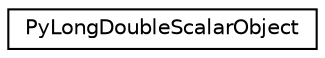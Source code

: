 digraph "Graphical Class Hierarchy"
{
 // LATEX_PDF_SIZE
  edge [fontname="Helvetica",fontsize="10",labelfontname="Helvetica",labelfontsize="10"];
  node [fontname="Helvetica",fontsize="10",shape=record];
  rankdir="LR";
  Node0 [label="PyLongDoubleScalarObject",height=0.2,width=0.4,color="black", fillcolor="white", style="filled",URL="$structPyLongDoubleScalarObject.html",tooltip=" "];
}
